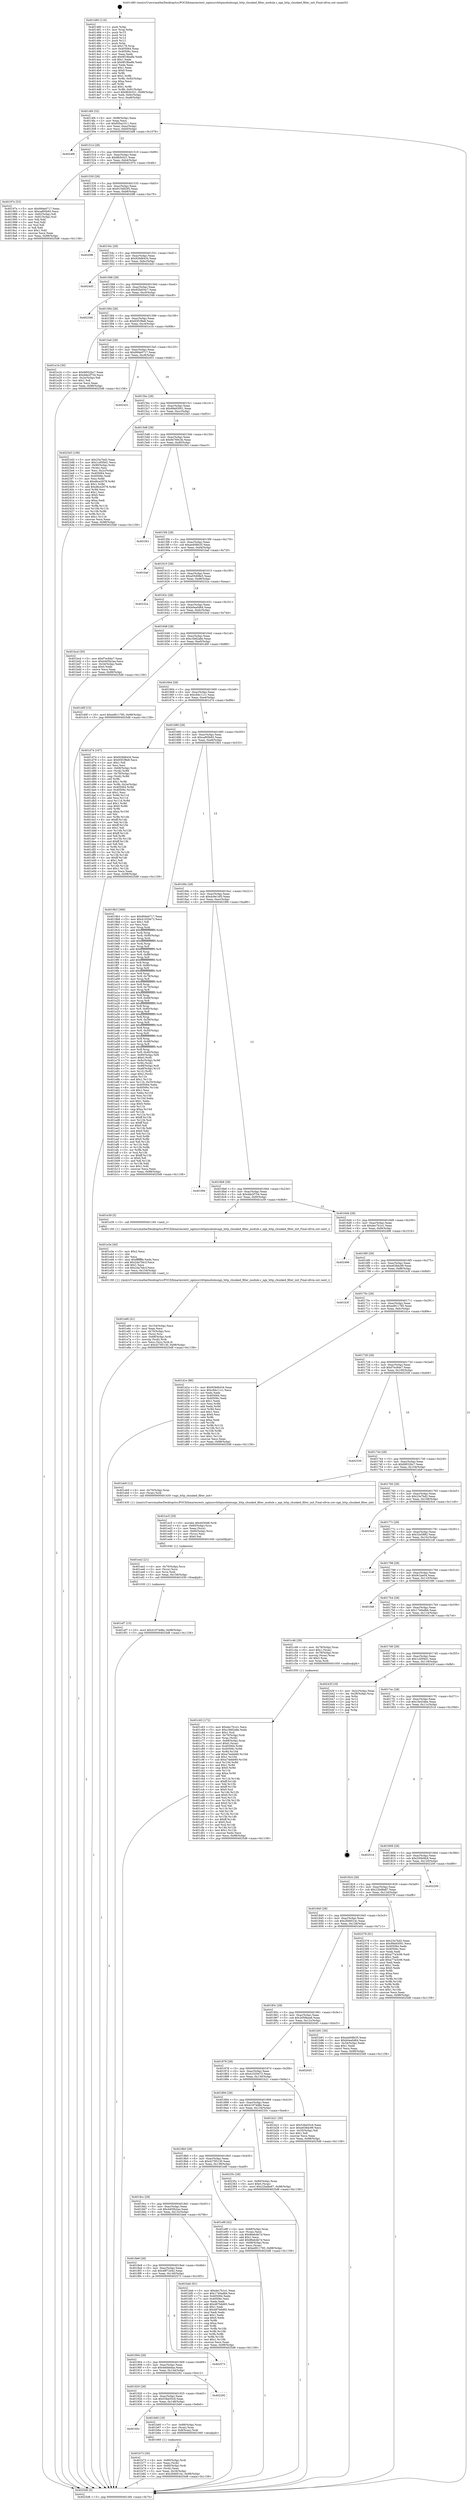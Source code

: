 digraph "0x401480" {
  label = "0x401480 (/mnt/c/Users/mathe/Desktop/tcc/POCII/binaries/extr_nginxsrchttpmodulesngx_http_chunked_filter_module.c_ngx_http_chunked_filter_init_Final-ollvm.out::main(0))"
  labelloc = "t"
  node[shape=record]

  Entry [label="",width=0.3,height=0.3,shape=circle,fillcolor=black,style=filled]
  "0x4014f4" [label="{
     0x4014f4 [32]\l
     | [instrs]\l
     &nbsp;&nbsp;0x4014f4 \<+6\>: mov -0x98(%rbp),%eax\l
     &nbsp;&nbsp;0x4014fa \<+2\>: mov %eax,%ecx\l
     &nbsp;&nbsp;0x4014fc \<+6\>: sub $0x85ba1011,%ecx\l
     &nbsp;&nbsp;0x401502 \<+6\>: mov %eax,-0xac(%rbp)\l
     &nbsp;&nbsp;0x401508 \<+6\>: mov %ecx,-0xb0(%rbp)\l
     &nbsp;&nbsp;0x40150e \<+6\>: je 00000000004024f8 \<main+0x1078\>\l
  }"]
  "0x4024f8" [label="{
     0x4024f8\l
  }", style=dashed]
  "0x401514" [label="{
     0x401514 [28]\l
     | [instrs]\l
     &nbsp;&nbsp;0x401514 \<+5\>: jmp 0000000000401519 \<main+0x99\>\l
     &nbsp;&nbsp;0x401519 \<+6\>: mov -0xac(%rbp),%eax\l
     &nbsp;&nbsp;0x40151f \<+5\>: sub $0x8fcfc021,%eax\l
     &nbsp;&nbsp;0x401524 \<+6\>: mov %eax,-0xb4(%rbp)\l
     &nbsp;&nbsp;0x40152a \<+6\>: je 000000000040197e \<main+0x4fe\>\l
  }"]
  Exit [label="",width=0.3,height=0.3,shape=circle,fillcolor=black,style=filled,peripheries=2]
  "0x40197e" [label="{
     0x40197e [53]\l
     | [instrs]\l
     &nbsp;&nbsp;0x40197e \<+5\>: mov $0x994e0717,%eax\l
     &nbsp;&nbsp;0x401983 \<+5\>: mov $0xcaf05b93,%ecx\l
     &nbsp;&nbsp;0x401988 \<+6\>: mov -0x92(%rbp),%dl\l
     &nbsp;&nbsp;0x40198e \<+7\>: mov -0x91(%rbp),%sil\l
     &nbsp;&nbsp;0x401995 \<+3\>: mov %dl,%dil\l
     &nbsp;&nbsp;0x401998 \<+3\>: and %sil,%dil\l
     &nbsp;&nbsp;0x40199b \<+3\>: xor %sil,%dl\l
     &nbsp;&nbsp;0x40199e \<+3\>: or %dl,%dil\l
     &nbsp;&nbsp;0x4019a1 \<+4\>: test $0x1,%dil\l
     &nbsp;&nbsp;0x4019a5 \<+3\>: cmovne %ecx,%eax\l
     &nbsp;&nbsp;0x4019a8 \<+6\>: mov %eax,-0x98(%rbp)\l
     &nbsp;&nbsp;0x4019ae \<+5\>: jmp 00000000004025d8 \<main+0x1158\>\l
  }"]
  "0x401530" [label="{
     0x401530 [28]\l
     | [instrs]\l
     &nbsp;&nbsp;0x401530 \<+5\>: jmp 0000000000401535 \<main+0xb5\>\l
     &nbsp;&nbsp;0x401535 \<+6\>: mov -0xac(%rbp),%eax\l
     &nbsp;&nbsp;0x40153b \<+5\>: sub $0x915d9295,%eax\l
     &nbsp;&nbsp;0x401540 \<+6\>: mov %eax,-0xb8(%rbp)\l
     &nbsp;&nbsp;0x401546 \<+6\>: je 00000000004020f6 \<main+0xc76\>\l
  }"]
  "0x4025d8" [label="{
     0x4025d8 [5]\l
     | [instrs]\l
     &nbsp;&nbsp;0x4025d8 \<+5\>: jmp 00000000004014f4 \<main+0x74\>\l
  }"]
  "0x401480" [label="{
     0x401480 [116]\l
     | [instrs]\l
     &nbsp;&nbsp;0x401480 \<+1\>: push %rbp\l
     &nbsp;&nbsp;0x401481 \<+3\>: mov %rsp,%rbp\l
     &nbsp;&nbsp;0x401484 \<+2\>: push %r15\l
     &nbsp;&nbsp;0x401486 \<+2\>: push %r14\l
     &nbsp;&nbsp;0x401488 \<+2\>: push %r13\l
     &nbsp;&nbsp;0x40148a \<+2\>: push %r12\l
     &nbsp;&nbsp;0x40148c \<+1\>: push %rbx\l
     &nbsp;&nbsp;0x40148d \<+7\>: sub $0x178,%rsp\l
     &nbsp;&nbsp;0x401494 \<+7\>: mov 0x405064,%eax\l
     &nbsp;&nbsp;0x40149b \<+7\>: mov 0x40506c,%ecx\l
     &nbsp;&nbsp;0x4014a2 \<+2\>: mov %eax,%edx\l
     &nbsp;&nbsp;0x4014a4 \<+6\>: add $0x9f18ba8b,%edx\l
     &nbsp;&nbsp;0x4014aa \<+3\>: sub $0x1,%edx\l
     &nbsp;&nbsp;0x4014ad \<+6\>: sub $0x9f18ba8b,%edx\l
     &nbsp;&nbsp;0x4014b3 \<+3\>: imul %edx,%eax\l
     &nbsp;&nbsp;0x4014b6 \<+3\>: and $0x1,%eax\l
     &nbsp;&nbsp;0x4014b9 \<+3\>: cmp $0x0,%eax\l
     &nbsp;&nbsp;0x4014bc \<+4\>: sete %r8b\l
     &nbsp;&nbsp;0x4014c0 \<+4\>: and $0x1,%r8b\l
     &nbsp;&nbsp;0x4014c4 \<+7\>: mov %r8b,-0x92(%rbp)\l
     &nbsp;&nbsp;0x4014cb \<+3\>: cmp $0xa,%ecx\l
     &nbsp;&nbsp;0x4014ce \<+4\>: setl %r8b\l
     &nbsp;&nbsp;0x4014d2 \<+4\>: and $0x1,%r8b\l
     &nbsp;&nbsp;0x4014d6 \<+7\>: mov %r8b,-0x91(%rbp)\l
     &nbsp;&nbsp;0x4014dd \<+10\>: movl $0x8fcfc021,-0x98(%rbp)\l
     &nbsp;&nbsp;0x4014e7 \<+6\>: mov %edi,-0x9c(%rbp)\l
     &nbsp;&nbsp;0x4014ed \<+7\>: mov %rsi,-0xa8(%rbp)\l
  }"]
  "0x401ef7" [label="{
     0x401ef7 [15]\l
     | [instrs]\l
     &nbsp;&nbsp;0x401ef7 \<+10\>: movl $0x41974d8e,-0x98(%rbp)\l
     &nbsp;&nbsp;0x401f01 \<+5\>: jmp 00000000004025d8 \<main+0x1158\>\l
  }"]
  "0x4020f6" [label="{
     0x4020f6\l
  }", style=dashed]
  "0x40154c" [label="{
     0x40154c [28]\l
     | [instrs]\l
     &nbsp;&nbsp;0x40154c \<+5\>: jmp 0000000000401551 \<main+0xd1\>\l
     &nbsp;&nbsp;0x401551 \<+6\>: mov -0xac(%rbp),%eax\l
     &nbsp;&nbsp;0x401557 \<+5\>: sub $0x929d6434,%eax\l
     &nbsp;&nbsp;0x40155c \<+6\>: mov %eax,-0xbc(%rbp)\l
     &nbsp;&nbsp;0x401562 \<+6\>: je 00000000004024d3 \<main+0x1053\>\l
  }"]
  "0x401ee2" [label="{
     0x401ee2 [21]\l
     | [instrs]\l
     &nbsp;&nbsp;0x401ee2 \<+4\>: mov -0x70(%rbp),%rcx\l
     &nbsp;&nbsp;0x401ee6 \<+3\>: mov (%rcx),%rcx\l
     &nbsp;&nbsp;0x401ee9 \<+3\>: mov %rcx,%rdi\l
     &nbsp;&nbsp;0x401eec \<+6\>: mov %eax,-0x158(%rbp)\l
     &nbsp;&nbsp;0x401ef2 \<+5\>: call 0000000000401030 \<free@plt\>\l
     | [calls]\l
     &nbsp;&nbsp;0x401030 \{1\} (unknown)\l
  }"]
  "0x4024d3" [label="{
     0x4024d3\l
  }", style=dashed]
  "0x401568" [label="{
     0x401568 [28]\l
     | [instrs]\l
     &nbsp;&nbsp;0x401568 \<+5\>: jmp 000000000040156d \<main+0xed\>\l
     &nbsp;&nbsp;0x40156d \<+6\>: mov -0xac(%rbp),%eax\l
     &nbsp;&nbsp;0x401573 \<+5\>: sub $0x92bb54c7,%eax\l
     &nbsp;&nbsp;0x401578 \<+6\>: mov %eax,-0xc0(%rbp)\l
     &nbsp;&nbsp;0x40157e \<+6\>: je 0000000000402348 \<main+0xec8\>\l
  }"]
  "0x401ec5" [label="{
     0x401ec5 [29]\l
     | [instrs]\l
     &nbsp;&nbsp;0x401ec5 \<+10\>: movabs $0x4030d6,%rdi\l
     &nbsp;&nbsp;0x401ecf \<+4\>: mov -0x60(%rbp),%rcx\l
     &nbsp;&nbsp;0x401ed3 \<+2\>: mov %eax,(%rcx)\l
     &nbsp;&nbsp;0x401ed5 \<+4\>: mov -0x60(%rbp),%rcx\l
     &nbsp;&nbsp;0x401ed9 \<+2\>: mov (%rcx),%esi\l
     &nbsp;&nbsp;0x401edb \<+2\>: mov $0x0,%al\l
     &nbsp;&nbsp;0x401edd \<+5\>: call 0000000000401040 \<printf@plt\>\l
     | [calls]\l
     &nbsp;&nbsp;0x401040 \{1\} (unknown)\l
  }"]
  "0x402348" [label="{
     0x402348\l
  }", style=dashed]
  "0x401584" [label="{
     0x401584 [28]\l
     | [instrs]\l
     &nbsp;&nbsp;0x401584 \<+5\>: jmp 0000000000401589 \<main+0x109\>\l
     &nbsp;&nbsp;0x401589 \<+6\>: mov -0xac(%rbp),%eax\l
     &nbsp;&nbsp;0x40158f \<+5\>: sub $0x93f1f9e8,%eax\l
     &nbsp;&nbsp;0x401594 \<+6\>: mov %eax,-0xc4(%rbp)\l
     &nbsp;&nbsp;0x40159a \<+6\>: je 0000000000401e1b \<main+0x99b\>\l
  }"]
  "0x401e66" [label="{
     0x401e66 [41]\l
     | [instrs]\l
     &nbsp;&nbsp;0x401e66 \<+6\>: mov -0x154(%rbp),%ecx\l
     &nbsp;&nbsp;0x401e6c \<+3\>: imul %eax,%ecx\l
     &nbsp;&nbsp;0x401e6f \<+4\>: mov -0x70(%rbp),%rsi\l
     &nbsp;&nbsp;0x401e73 \<+3\>: mov (%rsi),%rsi\l
     &nbsp;&nbsp;0x401e76 \<+4\>: mov -0x68(%rbp),%rdi\l
     &nbsp;&nbsp;0x401e7a \<+3\>: movslq (%rdi),%rdi\l
     &nbsp;&nbsp;0x401e7d \<+3\>: mov %ecx,(%rsi,%rdi,4)\l
     &nbsp;&nbsp;0x401e80 \<+10\>: movl $0x42785130,-0x98(%rbp)\l
     &nbsp;&nbsp;0x401e8a \<+5\>: jmp 00000000004025d8 \<main+0x1158\>\l
  }"]
  "0x401e1b" [label="{
     0x401e1b [30]\l
     | [instrs]\l
     &nbsp;&nbsp;0x401e1b \<+5\>: mov $0xfd932bc7,%eax\l
     &nbsp;&nbsp;0x401e20 \<+5\>: mov $0xdde2f754,%ecx\l
     &nbsp;&nbsp;0x401e25 \<+3\>: mov -0x2e(%rbp),%dl\l
     &nbsp;&nbsp;0x401e28 \<+3\>: test $0x1,%dl\l
     &nbsp;&nbsp;0x401e2b \<+3\>: cmovne %ecx,%eax\l
     &nbsp;&nbsp;0x401e2e \<+6\>: mov %eax,-0x98(%rbp)\l
     &nbsp;&nbsp;0x401e34 \<+5\>: jmp 00000000004025d8 \<main+0x1158\>\l
  }"]
  "0x4015a0" [label="{
     0x4015a0 [28]\l
     | [instrs]\l
     &nbsp;&nbsp;0x4015a0 \<+5\>: jmp 00000000004015a5 \<main+0x125\>\l
     &nbsp;&nbsp;0x4015a5 \<+6\>: mov -0xac(%rbp),%eax\l
     &nbsp;&nbsp;0x4015ab \<+5\>: sub $0x994e0717,%eax\l
     &nbsp;&nbsp;0x4015b0 \<+6\>: mov %eax,-0xc8(%rbp)\l
     &nbsp;&nbsp;0x4015b6 \<+6\>: je 0000000000402451 \<main+0xfd1\>\l
  }"]
  "0x401e3e" [label="{
     0x401e3e [40]\l
     | [instrs]\l
     &nbsp;&nbsp;0x401e3e \<+5\>: mov $0x2,%ecx\l
     &nbsp;&nbsp;0x401e43 \<+1\>: cltd\l
     &nbsp;&nbsp;0x401e44 \<+2\>: idiv %ecx\l
     &nbsp;&nbsp;0x401e46 \<+6\>: imul $0xfffffffe,%edx,%ecx\l
     &nbsp;&nbsp;0x401e4c \<+6\>: add $0x2da7bb1f,%ecx\l
     &nbsp;&nbsp;0x401e52 \<+3\>: add $0x1,%ecx\l
     &nbsp;&nbsp;0x401e55 \<+6\>: sub $0x2da7bb1f,%ecx\l
     &nbsp;&nbsp;0x401e5b \<+6\>: mov %ecx,-0x154(%rbp)\l
     &nbsp;&nbsp;0x401e61 \<+5\>: call 0000000000401160 \<next_i\>\l
     | [calls]\l
     &nbsp;&nbsp;0x401160 \{1\} (/mnt/c/Users/mathe/Desktop/tcc/POCII/binaries/extr_nginxsrchttpmodulesngx_http_chunked_filter_module.c_ngx_http_chunked_filter_init_Final-ollvm.out::next_i)\l
  }"]
  "0x402451" [label="{
     0x402451\l
  }", style=dashed]
  "0x4015bc" [label="{
     0x4015bc [28]\l
     | [instrs]\l
     &nbsp;&nbsp;0x4015bc \<+5\>: jmp 00000000004015c1 \<main+0x141\>\l
     &nbsp;&nbsp;0x4015c1 \<+6\>: mov -0xac(%rbp),%eax\l
     &nbsp;&nbsp;0x4015c7 \<+5\>: sub $0x99a93001,%eax\l
     &nbsp;&nbsp;0x4015cc \<+6\>: mov %eax,-0xcc(%rbp)\l
     &nbsp;&nbsp;0x4015d2 \<+6\>: je 00000000004023d3 \<main+0xf53\>\l
  }"]
  "0x401c63" [label="{
     0x401c63 [172]\l
     | [instrs]\l
     &nbsp;&nbsp;0x401c63 \<+5\>: mov $0xdec7b1e1,%ecx\l
     &nbsp;&nbsp;0x401c68 \<+5\>: mov $0xc3b82a8e,%edx\l
     &nbsp;&nbsp;0x401c6d \<+3\>: mov $0x1,%sil\l
     &nbsp;&nbsp;0x401c70 \<+4\>: mov -0x70(%rbp),%rdi\l
     &nbsp;&nbsp;0x401c74 \<+3\>: mov %rax,(%rdi)\l
     &nbsp;&nbsp;0x401c77 \<+4\>: mov -0x68(%rbp),%rax\l
     &nbsp;&nbsp;0x401c7b \<+6\>: movl $0x0,(%rax)\l
     &nbsp;&nbsp;0x401c81 \<+8\>: mov 0x405064,%r8d\l
     &nbsp;&nbsp;0x401c89 \<+8\>: mov 0x40506c,%r9d\l
     &nbsp;&nbsp;0x401c91 \<+3\>: mov %r8d,%r10d\l
     &nbsp;&nbsp;0x401c94 \<+7\>: add $0xa74ebb69,%r10d\l
     &nbsp;&nbsp;0x401c9b \<+4\>: sub $0x1,%r10d\l
     &nbsp;&nbsp;0x401c9f \<+7\>: sub $0xa74ebb69,%r10d\l
     &nbsp;&nbsp;0x401ca6 \<+4\>: imul %r10d,%r8d\l
     &nbsp;&nbsp;0x401caa \<+4\>: and $0x1,%r8d\l
     &nbsp;&nbsp;0x401cae \<+4\>: cmp $0x0,%r8d\l
     &nbsp;&nbsp;0x401cb2 \<+4\>: sete %r11b\l
     &nbsp;&nbsp;0x401cb6 \<+4\>: cmp $0xa,%r9d\l
     &nbsp;&nbsp;0x401cba \<+3\>: setl %bl\l
     &nbsp;&nbsp;0x401cbd \<+3\>: mov %r11b,%r14b\l
     &nbsp;&nbsp;0x401cc0 \<+4\>: xor $0xff,%r14b\l
     &nbsp;&nbsp;0x401cc4 \<+3\>: mov %bl,%r15b\l
     &nbsp;&nbsp;0x401cc7 \<+4\>: xor $0xff,%r15b\l
     &nbsp;&nbsp;0x401ccb \<+4\>: xor $0x0,%sil\l
     &nbsp;&nbsp;0x401ccf \<+3\>: mov %r14b,%r12b\l
     &nbsp;&nbsp;0x401cd2 \<+4\>: and $0x0,%r12b\l
     &nbsp;&nbsp;0x401cd6 \<+3\>: and %sil,%r11b\l
     &nbsp;&nbsp;0x401cd9 \<+3\>: mov %r15b,%r13b\l
     &nbsp;&nbsp;0x401cdc \<+4\>: and $0x0,%r13b\l
     &nbsp;&nbsp;0x401ce0 \<+3\>: and %sil,%bl\l
     &nbsp;&nbsp;0x401ce3 \<+3\>: or %r11b,%r12b\l
     &nbsp;&nbsp;0x401ce6 \<+3\>: or %bl,%r13b\l
     &nbsp;&nbsp;0x401ce9 \<+3\>: xor %r13b,%r12b\l
     &nbsp;&nbsp;0x401cec \<+3\>: or %r15b,%r14b\l
     &nbsp;&nbsp;0x401cef \<+4\>: xor $0xff,%r14b\l
     &nbsp;&nbsp;0x401cf3 \<+4\>: or $0x0,%sil\l
     &nbsp;&nbsp;0x401cf7 \<+3\>: and %sil,%r14b\l
     &nbsp;&nbsp;0x401cfa \<+3\>: or %r14b,%r12b\l
     &nbsp;&nbsp;0x401cfd \<+4\>: test $0x1,%r12b\l
     &nbsp;&nbsp;0x401d01 \<+3\>: cmovne %edx,%ecx\l
     &nbsp;&nbsp;0x401d04 \<+6\>: mov %ecx,-0x98(%rbp)\l
     &nbsp;&nbsp;0x401d0a \<+5\>: jmp 00000000004025d8 \<main+0x1158\>\l
  }"]
  "0x4023d3" [label="{
     0x4023d3 [108]\l
     | [instrs]\l
     &nbsp;&nbsp;0x4023d3 \<+5\>: mov $0x23a7bd2,%eax\l
     &nbsp;&nbsp;0x4023d8 \<+5\>: mov $0x1cd5f4d1,%ecx\l
     &nbsp;&nbsp;0x4023dd \<+7\>: mov -0x90(%rbp),%rdx\l
     &nbsp;&nbsp;0x4023e4 \<+2\>: mov (%rdx),%esi\l
     &nbsp;&nbsp;0x4023e6 \<+3\>: mov %esi,-0x2c(%rbp)\l
     &nbsp;&nbsp;0x4023e9 \<+7\>: mov 0x405064,%esi\l
     &nbsp;&nbsp;0x4023f0 \<+7\>: mov 0x40506c,%edi\l
     &nbsp;&nbsp;0x4023f7 \<+3\>: mov %esi,%r8d\l
     &nbsp;&nbsp;0x4023fa \<+7\>: sub $0xd6ce2078,%r8d\l
     &nbsp;&nbsp;0x402401 \<+4\>: sub $0x1,%r8d\l
     &nbsp;&nbsp;0x402405 \<+7\>: add $0xd6ce2078,%r8d\l
     &nbsp;&nbsp;0x40240c \<+4\>: imul %r8d,%esi\l
     &nbsp;&nbsp;0x402410 \<+3\>: and $0x1,%esi\l
     &nbsp;&nbsp;0x402413 \<+3\>: cmp $0x0,%esi\l
     &nbsp;&nbsp;0x402416 \<+4\>: sete %r9b\l
     &nbsp;&nbsp;0x40241a \<+3\>: cmp $0xa,%edi\l
     &nbsp;&nbsp;0x40241d \<+4\>: setl %r10b\l
     &nbsp;&nbsp;0x402421 \<+3\>: mov %r9b,%r11b\l
     &nbsp;&nbsp;0x402424 \<+3\>: and %r10b,%r11b\l
     &nbsp;&nbsp;0x402427 \<+3\>: xor %r10b,%r9b\l
     &nbsp;&nbsp;0x40242a \<+3\>: or %r9b,%r11b\l
     &nbsp;&nbsp;0x40242d \<+4\>: test $0x1,%r11b\l
     &nbsp;&nbsp;0x402431 \<+3\>: cmovne %ecx,%eax\l
     &nbsp;&nbsp;0x402434 \<+6\>: mov %eax,-0x98(%rbp)\l
     &nbsp;&nbsp;0x40243a \<+5\>: jmp 00000000004025d8 \<main+0x1158\>\l
  }"]
  "0x4015d8" [label="{
     0x4015d8 [28]\l
     | [instrs]\l
     &nbsp;&nbsp;0x4015d8 \<+5\>: jmp 00000000004015dd \<main+0x15d\>\l
     &nbsp;&nbsp;0x4015dd \<+6\>: mov -0xac(%rbp),%eax\l
     &nbsp;&nbsp;0x4015e3 \<+5\>: sub $0x9e769c3b,%eax\l
     &nbsp;&nbsp;0x4015e8 \<+6\>: mov %eax,-0xd0(%rbp)\l
     &nbsp;&nbsp;0x4015ee \<+6\>: je 0000000000401f43 \<main+0xac3\>\l
  }"]
  "0x401b73" [label="{
     0x401b73 [30]\l
     | [instrs]\l
     &nbsp;&nbsp;0x401b73 \<+4\>: mov -0x80(%rbp),%rdi\l
     &nbsp;&nbsp;0x401b77 \<+2\>: mov %eax,(%rdi)\l
     &nbsp;&nbsp;0x401b79 \<+4\>: mov -0x80(%rbp),%rdi\l
     &nbsp;&nbsp;0x401b7d \<+2\>: mov (%rdi),%eax\l
     &nbsp;&nbsp;0x401b7f \<+3\>: mov %eax,-0x34(%rbp)\l
     &nbsp;&nbsp;0x401b82 \<+10\>: movl $0x2846014c,-0x98(%rbp)\l
     &nbsp;&nbsp;0x401b8c \<+5\>: jmp 00000000004025d8 \<main+0x1158\>\l
  }"]
  "0x401f43" [label="{
     0x401f43\l
  }", style=dashed]
  "0x4015f4" [label="{
     0x4015f4 [28]\l
     | [instrs]\l
     &nbsp;&nbsp;0x4015f4 \<+5\>: jmp 00000000004015f9 \<main+0x179\>\l
     &nbsp;&nbsp;0x4015f9 \<+6\>: mov -0xac(%rbp),%eax\l
     &nbsp;&nbsp;0x4015ff \<+5\>: sub $0xa4408b35,%eax\l
     &nbsp;&nbsp;0x401604 \<+6\>: mov %eax,-0xd4(%rbp)\l
     &nbsp;&nbsp;0x40160a \<+6\>: je 0000000000401baf \<main+0x72f\>\l
  }"]
  "0x40193c" [label="{
     0x40193c\l
  }", style=dashed]
  "0x401baf" [label="{
     0x401baf\l
  }", style=dashed]
  "0x401610" [label="{
     0x401610 [28]\l
     | [instrs]\l
     &nbsp;&nbsp;0x401610 \<+5\>: jmp 0000000000401615 \<main+0x195\>\l
     &nbsp;&nbsp;0x401615 \<+6\>: mov -0xac(%rbp),%eax\l
     &nbsp;&nbsp;0x40161b \<+5\>: sub $0xa55d08e5,%eax\l
     &nbsp;&nbsp;0x401620 \<+6\>: mov %eax,-0xd8(%rbp)\l
     &nbsp;&nbsp;0x401626 \<+6\>: je 000000000040232a \<main+0xeaa\>\l
  }"]
  "0x401b60" [label="{
     0x401b60 [19]\l
     | [instrs]\l
     &nbsp;&nbsp;0x401b60 \<+7\>: mov -0x88(%rbp),%rax\l
     &nbsp;&nbsp;0x401b67 \<+3\>: mov (%rax),%rax\l
     &nbsp;&nbsp;0x401b6a \<+4\>: mov 0x8(%rax),%rdi\l
     &nbsp;&nbsp;0x401b6e \<+5\>: call 0000000000401060 \<atoi@plt\>\l
     | [calls]\l
     &nbsp;&nbsp;0x401060 \{1\} (unknown)\l
  }"]
  "0x40232a" [label="{
     0x40232a\l
  }", style=dashed]
  "0x40162c" [label="{
     0x40162c [28]\l
     | [instrs]\l
     &nbsp;&nbsp;0x40162c \<+5\>: jmp 0000000000401631 \<main+0x1b1\>\l
     &nbsp;&nbsp;0x401631 \<+6\>: mov -0xac(%rbp),%eax\l
     &nbsp;&nbsp;0x401637 \<+5\>: sub $0xb0ea0d64,%eax\l
     &nbsp;&nbsp;0x40163c \<+6\>: mov %eax,-0xdc(%rbp)\l
     &nbsp;&nbsp;0x401642 \<+6\>: je 0000000000401bcd \<main+0x74d\>\l
  }"]
  "0x401920" [label="{
     0x401920 [28]\l
     | [instrs]\l
     &nbsp;&nbsp;0x401920 \<+5\>: jmp 0000000000401925 \<main+0x4a5\>\l
     &nbsp;&nbsp;0x401925 \<+6\>: mov -0xac(%rbp),%eax\l
     &nbsp;&nbsp;0x40192b \<+5\>: sub $0x53be55c9,%eax\l
     &nbsp;&nbsp;0x401930 \<+6\>: mov %eax,-0x148(%rbp)\l
     &nbsp;&nbsp;0x401936 \<+6\>: je 0000000000401b60 \<main+0x6e0\>\l
  }"]
  "0x401bcd" [label="{
     0x401bcd [30]\l
     | [instrs]\l
     &nbsp;&nbsp;0x401bcd \<+5\>: mov $0xf7ec84e7,%eax\l
     &nbsp;&nbsp;0x401bd2 \<+5\>: mov $0x4405b2aa,%ecx\l
     &nbsp;&nbsp;0x401bd7 \<+3\>: mov -0x34(%rbp),%edx\l
     &nbsp;&nbsp;0x401bda \<+3\>: cmp $0x0,%edx\l
     &nbsp;&nbsp;0x401bdd \<+3\>: cmove %ecx,%eax\l
     &nbsp;&nbsp;0x401be0 \<+6\>: mov %eax,-0x98(%rbp)\l
     &nbsp;&nbsp;0x401be6 \<+5\>: jmp 00000000004025d8 \<main+0x1158\>\l
  }"]
  "0x401648" [label="{
     0x401648 [28]\l
     | [instrs]\l
     &nbsp;&nbsp;0x401648 \<+5\>: jmp 000000000040164d \<main+0x1cd\>\l
     &nbsp;&nbsp;0x40164d \<+6\>: mov -0xac(%rbp),%eax\l
     &nbsp;&nbsp;0x401653 \<+5\>: sub $0xc3b82a8e,%eax\l
     &nbsp;&nbsp;0x401658 \<+6\>: mov %eax,-0xe0(%rbp)\l
     &nbsp;&nbsp;0x40165e \<+6\>: je 0000000000401d0f \<main+0x88f\>\l
  }"]
  "0x402292" [label="{
     0x402292\l
  }", style=dashed]
  "0x401d0f" [label="{
     0x401d0f [15]\l
     | [instrs]\l
     &nbsp;&nbsp;0x401d0f \<+10\>: movl $0xed911785,-0x98(%rbp)\l
     &nbsp;&nbsp;0x401d19 \<+5\>: jmp 00000000004025d8 \<main+0x1158\>\l
  }"]
  "0x401664" [label="{
     0x401664 [28]\l
     | [instrs]\l
     &nbsp;&nbsp;0x401664 \<+5\>: jmp 0000000000401669 \<main+0x1e9\>\l
     &nbsp;&nbsp;0x401669 \<+6\>: mov -0xac(%rbp),%eax\l
     &nbsp;&nbsp;0x40166f \<+5\>: sub $0xc6dc11c1,%eax\l
     &nbsp;&nbsp;0x401674 \<+6\>: mov %eax,-0xe4(%rbp)\l
     &nbsp;&nbsp;0x40167a \<+6\>: je 0000000000401d74 \<main+0x8f4\>\l
  }"]
  "0x401904" [label="{
     0x401904 [28]\l
     | [instrs]\l
     &nbsp;&nbsp;0x401904 \<+5\>: jmp 0000000000401909 \<main+0x489\>\l
     &nbsp;&nbsp;0x401909 \<+6\>: mov -0xac(%rbp),%eax\l
     &nbsp;&nbsp;0x40190f \<+5\>: sub $0x4ebbbdaa,%eax\l
     &nbsp;&nbsp;0x401914 \<+6\>: mov %eax,-0x144(%rbp)\l
     &nbsp;&nbsp;0x40191a \<+6\>: je 0000000000402292 \<main+0xe12\>\l
  }"]
  "0x401d74" [label="{
     0x401d74 [167]\l
     | [instrs]\l
     &nbsp;&nbsp;0x401d74 \<+5\>: mov $0x929d6434,%eax\l
     &nbsp;&nbsp;0x401d79 \<+5\>: mov $0x93f1f9e8,%ecx\l
     &nbsp;&nbsp;0x401d7e \<+2\>: mov $0x1,%dl\l
     &nbsp;&nbsp;0x401d80 \<+2\>: xor %esi,%esi\l
     &nbsp;&nbsp;0x401d82 \<+4\>: mov -0x68(%rbp),%rdi\l
     &nbsp;&nbsp;0x401d86 \<+3\>: mov (%rdi),%r8d\l
     &nbsp;&nbsp;0x401d89 \<+4\>: mov -0x78(%rbp),%rdi\l
     &nbsp;&nbsp;0x401d8d \<+3\>: cmp (%rdi),%r8d\l
     &nbsp;&nbsp;0x401d90 \<+4\>: setl %r9b\l
     &nbsp;&nbsp;0x401d94 \<+4\>: and $0x1,%r9b\l
     &nbsp;&nbsp;0x401d98 \<+4\>: mov %r9b,-0x2e(%rbp)\l
     &nbsp;&nbsp;0x401d9c \<+8\>: mov 0x405064,%r8d\l
     &nbsp;&nbsp;0x401da4 \<+8\>: mov 0x40506c,%r10d\l
     &nbsp;&nbsp;0x401dac \<+3\>: sub $0x1,%esi\l
     &nbsp;&nbsp;0x401daf \<+3\>: mov %r8d,%r11d\l
     &nbsp;&nbsp;0x401db2 \<+3\>: add %esi,%r11d\l
     &nbsp;&nbsp;0x401db5 \<+4\>: imul %r11d,%r8d\l
     &nbsp;&nbsp;0x401db9 \<+4\>: and $0x1,%r8d\l
     &nbsp;&nbsp;0x401dbd \<+4\>: cmp $0x0,%r8d\l
     &nbsp;&nbsp;0x401dc1 \<+4\>: sete %r9b\l
     &nbsp;&nbsp;0x401dc5 \<+4\>: cmp $0xa,%r10d\l
     &nbsp;&nbsp;0x401dc9 \<+3\>: setl %bl\l
     &nbsp;&nbsp;0x401dcc \<+3\>: mov %r9b,%r14b\l
     &nbsp;&nbsp;0x401dcf \<+4\>: xor $0xff,%r14b\l
     &nbsp;&nbsp;0x401dd3 \<+3\>: mov %bl,%r15b\l
     &nbsp;&nbsp;0x401dd6 \<+4\>: xor $0xff,%r15b\l
     &nbsp;&nbsp;0x401dda \<+3\>: xor $0x1,%dl\l
     &nbsp;&nbsp;0x401ddd \<+3\>: mov %r14b,%r12b\l
     &nbsp;&nbsp;0x401de0 \<+4\>: and $0xff,%r12b\l
     &nbsp;&nbsp;0x401de4 \<+3\>: and %dl,%r9b\l
     &nbsp;&nbsp;0x401de7 \<+3\>: mov %r15b,%r13b\l
     &nbsp;&nbsp;0x401dea \<+4\>: and $0xff,%r13b\l
     &nbsp;&nbsp;0x401dee \<+2\>: and %dl,%bl\l
     &nbsp;&nbsp;0x401df0 \<+3\>: or %r9b,%r12b\l
     &nbsp;&nbsp;0x401df3 \<+3\>: or %bl,%r13b\l
     &nbsp;&nbsp;0x401df6 \<+3\>: xor %r13b,%r12b\l
     &nbsp;&nbsp;0x401df9 \<+3\>: or %r15b,%r14b\l
     &nbsp;&nbsp;0x401dfc \<+4\>: xor $0xff,%r14b\l
     &nbsp;&nbsp;0x401e00 \<+3\>: or $0x1,%dl\l
     &nbsp;&nbsp;0x401e03 \<+3\>: and %dl,%r14b\l
     &nbsp;&nbsp;0x401e06 \<+3\>: or %r14b,%r12b\l
     &nbsp;&nbsp;0x401e09 \<+4\>: test $0x1,%r12b\l
     &nbsp;&nbsp;0x401e0d \<+3\>: cmovne %ecx,%eax\l
     &nbsp;&nbsp;0x401e10 \<+6\>: mov %eax,-0x98(%rbp)\l
     &nbsp;&nbsp;0x401e16 \<+5\>: jmp 00000000004025d8 \<main+0x1158\>\l
  }"]
  "0x401680" [label="{
     0x401680 [28]\l
     | [instrs]\l
     &nbsp;&nbsp;0x401680 \<+5\>: jmp 0000000000401685 \<main+0x205\>\l
     &nbsp;&nbsp;0x401685 \<+6\>: mov -0xac(%rbp),%eax\l
     &nbsp;&nbsp;0x40168b \<+5\>: sub $0xcaf05b93,%eax\l
     &nbsp;&nbsp;0x401690 \<+6\>: mov %eax,-0xe8(%rbp)\l
     &nbsp;&nbsp;0x401696 \<+6\>: je 00000000004019b3 \<main+0x533\>\l
  }"]
  "0x402573" [label="{
     0x402573\l
  }", style=dashed]
  "0x4019b3" [label="{
     0x4019b3 [366]\l
     | [instrs]\l
     &nbsp;&nbsp;0x4019b3 \<+5\>: mov $0x994e0717,%eax\l
     &nbsp;&nbsp;0x4019b8 \<+5\>: mov $0x41020e73,%ecx\l
     &nbsp;&nbsp;0x4019bd \<+2\>: mov $0x1,%dl\l
     &nbsp;&nbsp;0x4019bf \<+2\>: xor %esi,%esi\l
     &nbsp;&nbsp;0x4019c1 \<+3\>: mov %rsp,%rdi\l
     &nbsp;&nbsp;0x4019c4 \<+4\>: add $0xfffffffffffffff0,%rdi\l
     &nbsp;&nbsp;0x4019c8 \<+3\>: mov %rdi,%rsp\l
     &nbsp;&nbsp;0x4019cb \<+7\>: mov %rdi,-0x90(%rbp)\l
     &nbsp;&nbsp;0x4019d2 \<+3\>: mov %rsp,%rdi\l
     &nbsp;&nbsp;0x4019d5 \<+4\>: add $0xfffffffffffffff0,%rdi\l
     &nbsp;&nbsp;0x4019d9 \<+3\>: mov %rdi,%rsp\l
     &nbsp;&nbsp;0x4019dc \<+3\>: mov %rsp,%r8\l
     &nbsp;&nbsp;0x4019df \<+4\>: add $0xfffffffffffffff0,%r8\l
     &nbsp;&nbsp;0x4019e3 \<+3\>: mov %r8,%rsp\l
     &nbsp;&nbsp;0x4019e6 \<+7\>: mov %r8,-0x88(%rbp)\l
     &nbsp;&nbsp;0x4019ed \<+3\>: mov %rsp,%r8\l
     &nbsp;&nbsp;0x4019f0 \<+4\>: add $0xfffffffffffffff0,%r8\l
     &nbsp;&nbsp;0x4019f4 \<+3\>: mov %r8,%rsp\l
     &nbsp;&nbsp;0x4019f7 \<+4\>: mov %r8,-0x80(%rbp)\l
     &nbsp;&nbsp;0x4019fb \<+3\>: mov %rsp,%r8\l
     &nbsp;&nbsp;0x4019fe \<+4\>: add $0xfffffffffffffff0,%r8\l
     &nbsp;&nbsp;0x401a02 \<+3\>: mov %r8,%rsp\l
     &nbsp;&nbsp;0x401a05 \<+4\>: mov %r8,-0x78(%rbp)\l
     &nbsp;&nbsp;0x401a09 \<+3\>: mov %rsp,%r8\l
     &nbsp;&nbsp;0x401a0c \<+4\>: add $0xfffffffffffffff0,%r8\l
     &nbsp;&nbsp;0x401a10 \<+3\>: mov %r8,%rsp\l
     &nbsp;&nbsp;0x401a13 \<+4\>: mov %r8,-0x70(%rbp)\l
     &nbsp;&nbsp;0x401a17 \<+3\>: mov %rsp,%r8\l
     &nbsp;&nbsp;0x401a1a \<+4\>: add $0xfffffffffffffff0,%r8\l
     &nbsp;&nbsp;0x401a1e \<+3\>: mov %r8,%rsp\l
     &nbsp;&nbsp;0x401a21 \<+4\>: mov %r8,-0x68(%rbp)\l
     &nbsp;&nbsp;0x401a25 \<+3\>: mov %rsp,%r8\l
     &nbsp;&nbsp;0x401a28 \<+4\>: add $0xfffffffffffffff0,%r8\l
     &nbsp;&nbsp;0x401a2c \<+3\>: mov %r8,%rsp\l
     &nbsp;&nbsp;0x401a2f \<+4\>: mov %r8,-0x60(%rbp)\l
     &nbsp;&nbsp;0x401a33 \<+3\>: mov %rsp,%r8\l
     &nbsp;&nbsp;0x401a36 \<+4\>: add $0xfffffffffffffff0,%r8\l
     &nbsp;&nbsp;0x401a3a \<+3\>: mov %r8,%rsp\l
     &nbsp;&nbsp;0x401a3d \<+4\>: mov %r8,-0x58(%rbp)\l
     &nbsp;&nbsp;0x401a41 \<+3\>: mov %rsp,%r8\l
     &nbsp;&nbsp;0x401a44 \<+4\>: add $0xfffffffffffffff0,%r8\l
     &nbsp;&nbsp;0x401a48 \<+3\>: mov %r8,%rsp\l
     &nbsp;&nbsp;0x401a4b \<+4\>: mov %r8,-0x50(%rbp)\l
     &nbsp;&nbsp;0x401a4f \<+3\>: mov %rsp,%r8\l
     &nbsp;&nbsp;0x401a52 \<+4\>: add $0xfffffffffffffff0,%r8\l
     &nbsp;&nbsp;0x401a56 \<+3\>: mov %r8,%rsp\l
     &nbsp;&nbsp;0x401a59 \<+4\>: mov %r8,-0x48(%rbp)\l
     &nbsp;&nbsp;0x401a5d \<+3\>: mov %rsp,%r8\l
     &nbsp;&nbsp;0x401a60 \<+4\>: add $0xfffffffffffffff0,%r8\l
     &nbsp;&nbsp;0x401a64 \<+3\>: mov %r8,%rsp\l
     &nbsp;&nbsp;0x401a67 \<+4\>: mov %r8,-0x40(%rbp)\l
     &nbsp;&nbsp;0x401a6b \<+7\>: mov -0x90(%rbp),%r8\l
     &nbsp;&nbsp;0x401a72 \<+7\>: movl $0x0,(%r8)\l
     &nbsp;&nbsp;0x401a79 \<+7\>: mov -0x9c(%rbp),%r9d\l
     &nbsp;&nbsp;0x401a80 \<+3\>: mov %r9d,(%rdi)\l
     &nbsp;&nbsp;0x401a83 \<+7\>: mov -0x88(%rbp),%r8\l
     &nbsp;&nbsp;0x401a8a \<+7\>: mov -0xa8(%rbp),%r10\l
     &nbsp;&nbsp;0x401a91 \<+3\>: mov %r10,(%r8)\l
     &nbsp;&nbsp;0x401a94 \<+3\>: cmpl $0x2,(%rdi)\l
     &nbsp;&nbsp;0x401a97 \<+4\>: setne %r11b\l
     &nbsp;&nbsp;0x401a9b \<+4\>: and $0x1,%r11b\l
     &nbsp;&nbsp;0x401a9f \<+4\>: mov %r11b,-0x35(%rbp)\l
     &nbsp;&nbsp;0x401aa3 \<+7\>: mov 0x405064,%ebx\l
     &nbsp;&nbsp;0x401aaa \<+8\>: mov 0x40506c,%r14d\l
     &nbsp;&nbsp;0x401ab2 \<+3\>: sub $0x1,%esi\l
     &nbsp;&nbsp;0x401ab5 \<+3\>: mov %ebx,%r15d\l
     &nbsp;&nbsp;0x401ab8 \<+3\>: add %esi,%r15d\l
     &nbsp;&nbsp;0x401abb \<+4\>: imul %r15d,%ebx\l
     &nbsp;&nbsp;0x401abf \<+3\>: and $0x1,%ebx\l
     &nbsp;&nbsp;0x401ac2 \<+3\>: cmp $0x0,%ebx\l
     &nbsp;&nbsp;0x401ac5 \<+4\>: sete %r11b\l
     &nbsp;&nbsp;0x401ac9 \<+4\>: cmp $0xa,%r14d\l
     &nbsp;&nbsp;0x401acd \<+4\>: setl %r12b\l
     &nbsp;&nbsp;0x401ad1 \<+3\>: mov %r11b,%r13b\l
     &nbsp;&nbsp;0x401ad4 \<+4\>: xor $0xff,%r13b\l
     &nbsp;&nbsp;0x401ad8 \<+3\>: mov %r12b,%sil\l
     &nbsp;&nbsp;0x401adb \<+4\>: xor $0xff,%sil\l
     &nbsp;&nbsp;0x401adf \<+3\>: xor $0x0,%dl\l
     &nbsp;&nbsp;0x401ae2 \<+3\>: mov %r13b,%dil\l
     &nbsp;&nbsp;0x401ae5 \<+4\>: and $0x0,%dil\l
     &nbsp;&nbsp;0x401ae9 \<+3\>: and %dl,%r11b\l
     &nbsp;&nbsp;0x401aec \<+3\>: mov %sil,%r8b\l
     &nbsp;&nbsp;0x401aef \<+4\>: and $0x0,%r8b\l
     &nbsp;&nbsp;0x401af3 \<+3\>: and %dl,%r12b\l
     &nbsp;&nbsp;0x401af6 \<+3\>: or %r11b,%dil\l
     &nbsp;&nbsp;0x401af9 \<+3\>: or %r12b,%r8b\l
     &nbsp;&nbsp;0x401afc \<+3\>: xor %r8b,%dil\l
     &nbsp;&nbsp;0x401aff \<+3\>: or %sil,%r13b\l
     &nbsp;&nbsp;0x401b02 \<+4\>: xor $0xff,%r13b\l
     &nbsp;&nbsp;0x401b06 \<+3\>: or $0x0,%dl\l
     &nbsp;&nbsp;0x401b09 \<+3\>: and %dl,%r13b\l
     &nbsp;&nbsp;0x401b0c \<+3\>: or %r13b,%dil\l
     &nbsp;&nbsp;0x401b0f \<+4\>: test $0x1,%dil\l
     &nbsp;&nbsp;0x401b13 \<+3\>: cmovne %ecx,%eax\l
     &nbsp;&nbsp;0x401b16 \<+6\>: mov %eax,-0x98(%rbp)\l
     &nbsp;&nbsp;0x401b1c \<+5\>: jmp 00000000004025d8 \<main+0x1158\>\l
  }"]
  "0x40169c" [label="{
     0x40169c [28]\l
     | [instrs]\l
     &nbsp;&nbsp;0x40169c \<+5\>: jmp 00000000004016a1 \<main+0x221\>\l
     &nbsp;&nbsp;0x4016a1 \<+6\>: mov -0xac(%rbp),%eax\l
     &nbsp;&nbsp;0x4016a7 \<+5\>: sub $0xdc9e14f5,%eax\l
     &nbsp;&nbsp;0x4016ac \<+6\>: mov %eax,-0xec(%rbp)\l
     &nbsp;&nbsp;0x4016b2 \<+6\>: je 0000000000401f06 \<main+0xa86\>\l
  }"]
  "0x4018e8" [label="{
     0x4018e8 [28]\l
     | [instrs]\l
     &nbsp;&nbsp;0x4018e8 \<+5\>: jmp 00000000004018ed \<main+0x46d\>\l
     &nbsp;&nbsp;0x4018ed \<+6\>: mov -0xac(%rbp),%eax\l
     &nbsp;&nbsp;0x4018f3 \<+5\>: sub $0x48f72d42,%eax\l
     &nbsp;&nbsp;0x4018f8 \<+6\>: mov %eax,-0x140(%rbp)\l
     &nbsp;&nbsp;0x4018fe \<+6\>: je 0000000000402573 \<main+0x10f3\>\l
  }"]
  "0x401beb" [label="{
     0x401beb [91]\l
     | [instrs]\l
     &nbsp;&nbsp;0x401beb \<+5\>: mov $0xdec7b1e1,%eax\l
     &nbsp;&nbsp;0x401bf0 \<+5\>: mov $0x1740adbb,%ecx\l
     &nbsp;&nbsp;0x401bf5 \<+7\>: mov 0x405064,%edx\l
     &nbsp;&nbsp;0x401bfc \<+7\>: mov 0x40506c,%esi\l
     &nbsp;&nbsp;0x401c03 \<+2\>: mov %edx,%edi\l
     &nbsp;&nbsp;0x401c05 \<+6\>: add $0x487b6d65,%edi\l
     &nbsp;&nbsp;0x401c0b \<+3\>: sub $0x1,%edi\l
     &nbsp;&nbsp;0x401c0e \<+6\>: sub $0x487b6d65,%edi\l
     &nbsp;&nbsp;0x401c14 \<+3\>: imul %edi,%edx\l
     &nbsp;&nbsp;0x401c17 \<+3\>: and $0x1,%edx\l
     &nbsp;&nbsp;0x401c1a \<+3\>: cmp $0x0,%edx\l
     &nbsp;&nbsp;0x401c1d \<+4\>: sete %r8b\l
     &nbsp;&nbsp;0x401c21 \<+3\>: cmp $0xa,%esi\l
     &nbsp;&nbsp;0x401c24 \<+4\>: setl %r9b\l
     &nbsp;&nbsp;0x401c28 \<+3\>: mov %r8b,%r10b\l
     &nbsp;&nbsp;0x401c2b \<+3\>: and %r9b,%r10b\l
     &nbsp;&nbsp;0x401c2e \<+3\>: xor %r9b,%r8b\l
     &nbsp;&nbsp;0x401c31 \<+3\>: or %r8b,%r10b\l
     &nbsp;&nbsp;0x401c34 \<+4\>: test $0x1,%r10b\l
     &nbsp;&nbsp;0x401c38 \<+3\>: cmovne %ecx,%eax\l
     &nbsp;&nbsp;0x401c3b \<+6\>: mov %eax,-0x98(%rbp)\l
     &nbsp;&nbsp;0x401c41 \<+5\>: jmp 00000000004025d8 \<main+0x1158\>\l
  }"]
  "0x401f06" [label="{
     0x401f06\l
  }", style=dashed]
  "0x4016b8" [label="{
     0x4016b8 [28]\l
     | [instrs]\l
     &nbsp;&nbsp;0x4016b8 \<+5\>: jmp 00000000004016bd \<main+0x23d\>\l
     &nbsp;&nbsp;0x4016bd \<+6\>: mov -0xac(%rbp),%eax\l
     &nbsp;&nbsp;0x4016c3 \<+5\>: sub $0xdde2f754,%eax\l
     &nbsp;&nbsp;0x4016c8 \<+6\>: mov %eax,-0xf0(%rbp)\l
     &nbsp;&nbsp;0x4016ce \<+6\>: je 0000000000401e39 \<main+0x9b9\>\l
  }"]
  "0x4018cc" [label="{
     0x4018cc [28]\l
     | [instrs]\l
     &nbsp;&nbsp;0x4018cc \<+5\>: jmp 00000000004018d1 \<main+0x451\>\l
     &nbsp;&nbsp;0x4018d1 \<+6\>: mov -0xac(%rbp),%eax\l
     &nbsp;&nbsp;0x4018d7 \<+5\>: sub $0x4405b2aa,%eax\l
     &nbsp;&nbsp;0x4018dc \<+6\>: mov %eax,-0x13c(%rbp)\l
     &nbsp;&nbsp;0x4018e2 \<+6\>: je 0000000000401beb \<main+0x76b\>\l
  }"]
  "0x401e39" [label="{
     0x401e39 [5]\l
     | [instrs]\l
     &nbsp;&nbsp;0x401e39 \<+5\>: call 0000000000401160 \<next_i\>\l
     | [calls]\l
     &nbsp;&nbsp;0x401160 \{1\} (/mnt/c/Users/mathe/Desktop/tcc/POCII/binaries/extr_nginxsrchttpmodulesngx_http_chunked_filter_module.c_ngx_http_chunked_filter_init_Final-ollvm.out::next_i)\l
  }"]
  "0x4016d4" [label="{
     0x4016d4 [28]\l
     | [instrs]\l
     &nbsp;&nbsp;0x4016d4 \<+5\>: jmp 00000000004016d9 \<main+0x259\>\l
     &nbsp;&nbsp;0x4016d9 \<+6\>: mov -0xac(%rbp),%eax\l
     &nbsp;&nbsp;0x4016df \<+5\>: sub $0xdec7b1e1,%eax\l
     &nbsp;&nbsp;0x4016e4 \<+6\>: mov %eax,-0xf4(%rbp)\l
     &nbsp;&nbsp;0x4016ea \<+6\>: je 0000000000402496 \<main+0x1016\>\l
  }"]
  "0x401e8f" [label="{
     0x401e8f [42]\l
     | [instrs]\l
     &nbsp;&nbsp;0x401e8f \<+4\>: mov -0x68(%rbp),%rax\l
     &nbsp;&nbsp;0x401e93 \<+2\>: mov (%rax),%ecx\l
     &nbsp;&nbsp;0x401e95 \<+6\>: sub $0x86eb4b7d,%ecx\l
     &nbsp;&nbsp;0x401e9b \<+3\>: add $0x1,%ecx\l
     &nbsp;&nbsp;0x401e9e \<+6\>: add $0x86eb4b7d,%ecx\l
     &nbsp;&nbsp;0x401ea4 \<+4\>: mov -0x68(%rbp),%rax\l
     &nbsp;&nbsp;0x401ea8 \<+2\>: mov %ecx,(%rax)\l
     &nbsp;&nbsp;0x401eaa \<+10\>: movl $0xed911785,-0x98(%rbp)\l
     &nbsp;&nbsp;0x401eb4 \<+5\>: jmp 00000000004025d8 \<main+0x1158\>\l
  }"]
  "0x402496" [label="{
     0x402496\l
  }", style=dashed]
  "0x4016f0" [label="{
     0x4016f0 [28]\l
     | [instrs]\l
     &nbsp;&nbsp;0x4016f0 \<+5\>: jmp 00000000004016f5 \<main+0x275\>\l
     &nbsp;&nbsp;0x4016f5 \<+6\>: mov -0xac(%rbp),%eax\l
     &nbsp;&nbsp;0x4016fb \<+5\>: sub $0xe638dc99,%eax\l
     &nbsp;&nbsp;0x401700 \<+6\>: mov %eax,-0xf8(%rbp)\l
     &nbsp;&nbsp;0x401706 \<+6\>: je 0000000000401b3f \<main+0x6bf\>\l
  }"]
  "0x4018b0" [label="{
     0x4018b0 [28]\l
     | [instrs]\l
     &nbsp;&nbsp;0x4018b0 \<+5\>: jmp 00000000004018b5 \<main+0x435\>\l
     &nbsp;&nbsp;0x4018b5 \<+6\>: mov -0xac(%rbp),%eax\l
     &nbsp;&nbsp;0x4018bb \<+5\>: sub $0x42785130,%eax\l
     &nbsp;&nbsp;0x4018c0 \<+6\>: mov %eax,-0x138(%rbp)\l
     &nbsp;&nbsp;0x4018c6 \<+6\>: je 0000000000401e8f \<main+0xa0f\>\l
  }"]
  "0x401b3f" [label="{
     0x401b3f\l
  }", style=dashed]
  "0x40170c" [label="{
     0x40170c [28]\l
     | [instrs]\l
     &nbsp;&nbsp;0x40170c \<+5\>: jmp 0000000000401711 \<main+0x291\>\l
     &nbsp;&nbsp;0x401711 \<+6\>: mov -0xac(%rbp),%eax\l
     &nbsp;&nbsp;0x401717 \<+5\>: sub $0xed911785,%eax\l
     &nbsp;&nbsp;0x40171c \<+6\>: mov %eax,-0xfc(%rbp)\l
     &nbsp;&nbsp;0x401722 \<+6\>: je 0000000000401d1e \<main+0x89e\>\l
  }"]
  "0x40235c" [label="{
     0x40235c [28]\l
     | [instrs]\l
     &nbsp;&nbsp;0x40235c \<+7\>: mov -0x90(%rbp),%rax\l
     &nbsp;&nbsp;0x402363 \<+6\>: movl $0x0,(%rax)\l
     &nbsp;&nbsp;0x402369 \<+10\>: movl $0x22bd8a87,-0x98(%rbp)\l
     &nbsp;&nbsp;0x402373 \<+5\>: jmp 00000000004025d8 \<main+0x1158\>\l
  }"]
  "0x401d1e" [label="{
     0x401d1e [86]\l
     | [instrs]\l
     &nbsp;&nbsp;0x401d1e \<+5\>: mov $0x929d6434,%eax\l
     &nbsp;&nbsp;0x401d23 \<+5\>: mov $0xc6dc11c1,%ecx\l
     &nbsp;&nbsp;0x401d28 \<+2\>: xor %edx,%edx\l
     &nbsp;&nbsp;0x401d2a \<+7\>: mov 0x405064,%esi\l
     &nbsp;&nbsp;0x401d31 \<+7\>: mov 0x40506c,%edi\l
     &nbsp;&nbsp;0x401d38 \<+3\>: sub $0x1,%edx\l
     &nbsp;&nbsp;0x401d3b \<+3\>: mov %esi,%r8d\l
     &nbsp;&nbsp;0x401d3e \<+3\>: add %edx,%r8d\l
     &nbsp;&nbsp;0x401d41 \<+4\>: imul %r8d,%esi\l
     &nbsp;&nbsp;0x401d45 \<+3\>: and $0x1,%esi\l
     &nbsp;&nbsp;0x401d48 \<+3\>: cmp $0x0,%esi\l
     &nbsp;&nbsp;0x401d4b \<+4\>: sete %r9b\l
     &nbsp;&nbsp;0x401d4f \<+3\>: cmp $0xa,%edi\l
     &nbsp;&nbsp;0x401d52 \<+4\>: setl %r10b\l
     &nbsp;&nbsp;0x401d56 \<+3\>: mov %r9b,%r11b\l
     &nbsp;&nbsp;0x401d59 \<+3\>: and %r10b,%r11b\l
     &nbsp;&nbsp;0x401d5c \<+3\>: xor %r10b,%r9b\l
     &nbsp;&nbsp;0x401d5f \<+3\>: or %r9b,%r11b\l
     &nbsp;&nbsp;0x401d62 \<+4\>: test $0x1,%r11b\l
     &nbsp;&nbsp;0x401d66 \<+3\>: cmovne %ecx,%eax\l
     &nbsp;&nbsp;0x401d69 \<+6\>: mov %eax,-0x98(%rbp)\l
     &nbsp;&nbsp;0x401d6f \<+5\>: jmp 00000000004025d8 \<main+0x1158\>\l
  }"]
  "0x401728" [label="{
     0x401728 [28]\l
     | [instrs]\l
     &nbsp;&nbsp;0x401728 \<+5\>: jmp 000000000040172d \<main+0x2ad\>\l
     &nbsp;&nbsp;0x40172d \<+6\>: mov -0xac(%rbp),%eax\l
     &nbsp;&nbsp;0x401733 \<+5\>: sub $0xf7ec84e7,%eax\l
     &nbsp;&nbsp;0x401738 \<+6\>: mov %eax,-0x100(%rbp)\l
     &nbsp;&nbsp;0x40173e \<+6\>: je 0000000000402339 \<main+0xeb9\>\l
  }"]
  "0x401894" [label="{
     0x401894 [28]\l
     | [instrs]\l
     &nbsp;&nbsp;0x401894 \<+5\>: jmp 0000000000401899 \<main+0x419\>\l
     &nbsp;&nbsp;0x401899 \<+6\>: mov -0xac(%rbp),%eax\l
     &nbsp;&nbsp;0x40189f \<+5\>: sub $0x41974d8e,%eax\l
     &nbsp;&nbsp;0x4018a4 \<+6\>: mov %eax,-0x134(%rbp)\l
     &nbsp;&nbsp;0x4018aa \<+6\>: je 000000000040235c \<main+0xedc\>\l
  }"]
  "0x402339" [label="{
     0x402339\l
  }", style=dashed]
  "0x401744" [label="{
     0x401744 [28]\l
     | [instrs]\l
     &nbsp;&nbsp;0x401744 \<+5\>: jmp 0000000000401749 \<main+0x2c9\>\l
     &nbsp;&nbsp;0x401749 \<+6\>: mov -0xac(%rbp),%eax\l
     &nbsp;&nbsp;0x40174f \<+5\>: sub $0xfd932bc7,%eax\l
     &nbsp;&nbsp;0x401754 \<+6\>: mov %eax,-0x104(%rbp)\l
     &nbsp;&nbsp;0x40175a \<+6\>: je 0000000000401eb9 \<main+0xa39\>\l
  }"]
  "0x401b21" [label="{
     0x401b21 [30]\l
     | [instrs]\l
     &nbsp;&nbsp;0x401b21 \<+5\>: mov $0x53be55c9,%eax\l
     &nbsp;&nbsp;0x401b26 \<+5\>: mov $0xe638dc99,%ecx\l
     &nbsp;&nbsp;0x401b2b \<+3\>: mov -0x35(%rbp),%dl\l
     &nbsp;&nbsp;0x401b2e \<+3\>: test $0x1,%dl\l
     &nbsp;&nbsp;0x401b31 \<+3\>: cmovne %ecx,%eax\l
     &nbsp;&nbsp;0x401b34 \<+6\>: mov %eax,-0x98(%rbp)\l
     &nbsp;&nbsp;0x401b3a \<+5\>: jmp 00000000004025d8 \<main+0x1158\>\l
  }"]
  "0x401eb9" [label="{
     0x401eb9 [12]\l
     | [instrs]\l
     &nbsp;&nbsp;0x401eb9 \<+4\>: mov -0x70(%rbp),%rax\l
     &nbsp;&nbsp;0x401ebd \<+3\>: mov (%rax),%rdi\l
     &nbsp;&nbsp;0x401ec0 \<+5\>: call 0000000000401430 \<ngx_http_chunked_filter_init\>\l
     | [calls]\l
     &nbsp;&nbsp;0x401430 \{1\} (/mnt/c/Users/mathe/Desktop/tcc/POCII/binaries/extr_nginxsrchttpmodulesngx_http_chunked_filter_module.c_ngx_http_chunked_filter_init_Final-ollvm.out::ngx_http_chunked_filter_init)\l
  }"]
  "0x401760" [label="{
     0x401760 [28]\l
     | [instrs]\l
     &nbsp;&nbsp;0x401760 \<+5\>: jmp 0000000000401765 \<main+0x2e5\>\l
     &nbsp;&nbsp;0x401765 \<+6\>: mov -0xac(%rbp),%eax\l
     &nbsp;&nbsp;0x40176b \<+5\>: sub $0x23a7bd2,%eax\l
     &nbsp;&nbsp;0x401770 \<+6\>: mov %eax,-0x108(%rbp)\l
     &nbsp;&nbsp;0x401776 \<+6\>: je 00000000004025c0 \<main+0x1140\>\l
  }"]
  "0x401878" [label="{
     0x401878 [28]\l
     | [instrs]\l
     &nbsp;&nbsp;0x401878 \<+5\>: jmp 000000000040187d \<main+0x3fd\>\l
     &nbsp;&nbsp;0x40187d \<+6\>: mov -0xac(%rbp),%eax\l
     &nbsp;&nbsp;0x401883 \<+5\>: sub $0x41020e73,%eax\l
     &nbsp;&nbsp;0x401888 \<+6\>: mov %eax,-0x130(%rbp)\l
     &nbsp;&nbsp;0x40188e \<+6\>: je 0000000000401b21 \<main+0x6a1\>\l
  }"]
  "0x4025c0" [label="{
     0x4025c0\l
  }", style=dashed]
  "0x40177c" [label="{
     0x40177c [28]\l
     | [instrs]\l
     &nbsp;&nbsp;0x40177c \<+5\>: jmp 0000000000401781 \<main+0x301\>\l
     &nbsp;&nbsp;0x401781 \<+6\>: mov -0xac(%rbp),%eax\l
     &nbsp;&nbsp;0x401787 \<+5\>: sub $0x32e5882,%eax\l
     &nbsp;&nbsp;0x40178c \<+6\>: mov %eax,-0x10c(%rbp)\l
     &nbsp;&nbsp;0x401792 \<+6\>: je 00000000004021df \<main+0xd5f\>\l
  }"]
  "0x402045" [label="{
     0x402045\l
  }", style=dashed]
  "0x4021df" [label="{
     0x4021df\l
  }", style=dashed]
  "0x401798" [label="{
     0x401798 [28]\l
     | [instrs]\l
     &nbsp;&nbsp;0x401798 \<+5\>: jmp 000000000040179d \<main+0x31d\>\l
     &nbsp;&nbsp;0x40179d \<+6\>: mov -0xac(%rbp),%eax\l
     &nbsp;&nbsp;0x4017a3 \<+5\>: sub $0x9c2ae04,%eax\l
     &nbsp;&nbsp;0x4017a8 \<+6\>: mov %eax,-0x110(%rbp)\l
     &nbsp;&nbsp;0x4017ae \<+6\>: je 0000000000401fd6 \<main+0xb56\>\l
  }"]
  "0x40185c" [label="{
     0x40185c [28]\l
     | [instrs]\l
     &nbsp;&nbsp;0x40185c \<+5\>: jmp 0000000000401861 \<main+0x3e1\>\l
     &nbsp;&nbsp;0x401861 \<+6\>: mov -0xac(%rbp),%eax\l
     &nbsp;&nbsp;0x401867 \<+5\>: sub $0x3d59bea8,%eax\l
     &nbsp;&nbsp;0x40186c \<+6\>: mov %eax,-0x12c(%rbp)\l
     &nbsp;&nbsp;0x401872 \<+6\>: je 0000000000402045 \<main+0xbc5\>\l
  }"]
  "0x401fd6" [label="{
     0x401fd6\l
  }", style=dashed]
  "0x4017b4" [label="{
     0x4017b4 [28]\l
     | [instrs]\l
     &nbsp;&nbsp;0x4017b4 \<+5\>: jmp 00000000004017b9 \<main+0x339\>\l
     &nbsp;&nbsp;0x4017b9 \<+6\>: mov -0xac(%rbp),%eax\l
     &nbsp;&nbsp;0x4017bf \<+5\>: sub $0x1740adbb,%eax\l
     &nbsp;&nbsp;0x4017c4 \<+6\>: mov %eax,-0x114(%rbp)\l
     &nbsp;&nbsp;0x4017ca \<+6\>: je 0000000000401c46 \<main+0x7c6\>\l
  }"]
  "0x401b91" [label="{
     0x401b91 [30]\l
     | [instrs]\l
     &nbsp;&nbsp;0x401b91 \<+5\>: mov $0xa4408b35,%eax\l
     &nbsp;&nbsp;0x401b96 \<+5\>: mov $0xb0ea0d64,%ecx\l
     &nbsp;&nbsp;0x401b9b \<+3\>: mov -0x34(%rbp),%edx\l
     &nbsp;&nbsp;0x401b9e \<+3\>: cmp $0x1,%edx\l
     &nbsp;&nbsp;0x401ba1 \<+3\>: cmovl %ecx,%eax\l
     &nbsp;&nbsp;0x401ba4 \<+6\>: mov %eax,-0x98(%rbp)\l
     &nbsp;&nbsp;0x401baa \<+5\>: jmp 00000000004025d8 \<main+0x1158\>\l
  }"]
  "0x401c46" [label="{
     0x401c46 [29]\l
     | [instrs]\l
     &nbsp;&nbsp;0x401c46 \<+4\>: mov -0x78(%rbp),%rax\l
     &nbsp;&nbsp;0x401c4a \<+6\>: movl $0x1,(%rax)\l
     &nbsp;&nbsp;0x401c50 \<+4\>: mov -0x78(%rbp),%rax\l
     &nbsp;&nbsp;0x401c54 \<+3\>: movslq (%rax),%rax\l
     &nbsp;&nbsp;0x401c57 \<+4\>: shl $0x2,%rax\l
     &nbsp;&nbsp;0x401c5b \<+3\>: mov %rax,%rdi\l
     &nbsp;&nbsp;0x401c5e \<+5\>: call 0000000000401050 \<malloc@plt\>\l
     | [calls]\l
     &nbsp;&nbsp;0x401050 \{1\} (unknown)\l
  }"]
  "0x4017d0" [label="{
     0x4017d0 [28]\l
     | [instrs]\l
     &nbsp;&nbsp;0x4017d0 \<+5\>: jmp 00000000004017d5 \<main+0x355\>\l
     &nbsp;&nbsp;0x4017d5 \<+6\>: mov -0xac(%rbp),%eax\l
     &nbsp;&nbsp;0x4017db \<+5\>: sub $0x1cd5f4d1,%eax\l
     &nbsp;&nbsp;0x4017e0 \<+6\>: mov %eax,-0x118(%rbp)\l
     &nbsp;&nbsp;0x4017e6 \<+6\>: je 000000000040243f \<main+0xfbf\>\l
  }"]
  "0x401840" [label="{
     0x401840 [28]\l
     | [instrs]\l
     &nbsp;&nbsp;0x401840 \<+5\>: jmp 0000000000401845 \<main+0x3c5\>\l
     &nbsp;&nbsp;0x401845 \<+6\>: mov -0xac(%rbp),%eax\l
     &nbsp;&nbsp;0x40184b \<+5\>: sub $0x2846014c,%eax\l
     &nbsp;&nbsp;0x401850 \<+6\>: mov %eax,-0x128(%rbp)\l
     &nbsp;&nbsp;0x401856 \<+6\>: je 0000000000401b91 \<main+0x711\>\l
  }"]
  "0x40243f" [label="{
     0x40243f [18]\l
     | [instrs]\l
     &nbsp;&nbsp;0x40243f \<+3\>: mov -0x2c(%rbp),%eax\l
     &nbsp;&nbsp;0x402442 \<+4\>: lea -0x28(%rbp),%rsp\l
     &nbsp;&nbsp;0x402446 \<+1\>: pop %rbx\l
     &nbsp;&nbsp;0x402447 \<+2\>: pop %r12\l
     &nbsp;&nbsp;0x402449 \<+2\>: pop %r13\l
     &nbsp;&nbsp;0x40244b \<+2\>: pop %r14\l
     &nbsp;&nbsp;0x40244d \<+2\>: pop %r15\l
     &nbsp;&nbsp;0x40244f \<+1\>: pop %rbp\l
     &nbsp;&nbsp;0x402450 \<+1\>: ret\l
  }"]
  "0x4017ec" [label="{
     0x4017ec [28]\l
     | [instrs]\l
     &nbsp;&nbsp;0x4017ec \<+5\>: jmp 00000000004017f1 \<main+0x371\>\l
     &nbsp;&nbsp;0x4017f1 \<+6\>: mov -0xac(%rbp),%eax\l
     &nbsp;&nbsp;0x4017f7 \<+5\>: sub $0x1fe434be,%eax\l
     &nbsp;&nbsp;0x4017fc \<+6\>: mov %eax,-0x11c(%rbp)\l
     &nbsp;&nbsp;0x401802 \<+6\>: je 000000000040251d \<main+0x109d\>\l
  }"]
  "0x402378" [label="{
     0x402378 [91]\l
     | [instrs]\l
     &nbsp;&nbsp;0x402378 \<+5\>: mov $0x23a7bd2,%eax\l
     &nbsp;&nbsp;0x40237d \<+5\>: mov $0x99a93001,%ecx\l
     &nbsp;&nbsp;0x402382 \<+7\>: mov 0x405064,%edx\l
     &nbsp;&nbsp;0x402389 \<+7\>: mov 0x40506c,%esi\l
     &nbsp;&nbsp;0x402390 \<+2\>: mov %edx,%edi\l
     &nbsp;&nbsp;0x402392 \<+6\>: sub $0xa77a3c06,%edi\l
     &nbsp;&nbsp;0x402398 \<+3\>: sub $0x1,%edi\l
     &nbsp;&nbsp;0x40239b \<+6\>: add $0xa77a3c06,%edi\l
     &nbsp;&nbsp;0x4023a1 \<+3\>: imul %edi,%edx\l
     &nbsp;&nbsp;0x4023a4 \<+3\>: and $0x1,%edx\l
     &nbsp;&nbsp;0x4023a7 \<+3\>: cmp $0x0,%edx\l
     &nbsp;&nbsp;0x4023aa \<+4\>: sete %r8b\l
     &nbsp;&nbsp;0x4023ae \<+3\>: cmp $0xa,%esi\l
     &nbsp;&nbsp;0x4023b1 \<+4\>: setl %r9b\l
     &nbsp;&nbsp;0x4023b5 \<+3\>: mov %r8b,%r10b\l
     &nbsp;&nbsp;0x4023b8 \<+3\>: and %r9b,%r10b\l
     &nbsp;&nbsp;0x4023bb \<+3\>: xor %r9b,%r8b\l
     &nbsp;&nbsp;0x4023be \<+3\>: or %r8b,%r10b\l
     &nbsp;&nbsp;0x4023c1 \<+4\>: test $0x1,%r10b\l
     &nbsp;&nbsp;0x4023c5 \<+3\>: cmovne %ecx,%eax\l
     &nbsp;&nbsp;0x4023c8 \<+6\>: mov %eax,-0x98(%rbp)\l
     &nbsp;&nbsp;0x4023ce \<+5\>: jmp 00000000004025d8 \<main+0x1158\>\l
  }"]
  "0x40251d" [label="{
     0x40251d\l
  }", style=dashed]
  "0x401808" [label="{
     0x401808 [28]\l
     | [instrs]\l
     &nbsp;&nbsp;0x401808 \<+5\>: jmp 000000000040180d \<main+0x38d\>\l
     &nbsp;&nbsp;0x40180d \<+6\>: mov -0xac(%rbp),%eax\l
     &nbsp;&nbsp;0x401813 \<+5\>: sub $0x200b0fc8,%eax\l
     &nbsp;&nbsp;0x401818 \<+6\>: mov %eax,-0x120(%rbp)\l
     &nbsp;&nbsp;0x40181e \<+6\>: je 0000000000402209 \<main+0xd89\>\l
  }"]
  "0x401824" [label="{
     0x401824 [28]\l
     | [instrs]\l
     &nbsp;&nbsp;0x401824 \<+5\>: jmp 0000000000401829 \<main+0x3a9\>\l
     &nbsp;&nbsp;0x401829 \<+6\>: mov -0xac(%rbp),%eax\l
     &nbsp;&nbsp;0x40182f \<+5\>: sub $0x22bd8a87,%eax\l
     &nbsp;&nbsp;0x401834 \<+6\>: mov %eax,-0x124(%rbp)\l
     &nbsp;&nbsp;0x40183a \<+6\>: je 0000000000402378 \<main+0xef8\>\l
  }"]
  "0x402209" [label="{
     0x402209\l
  }", style=dashed]
  Entry -> "0x401480" [label=" 1"]
  "0x4014f4" -> "0x4024f8" [label=" 0"]
  "0x4014f4" -> "0x401514" [label=" 22"]
  "0x40243f" -> Exit [label=" 1"]
  "0x401514" -> "0x40197e" [label=" 1"]
  "0x401514" -> "0x401530" [label=" 21"]
  "0x40197e" -> "0x4025d8" [label=" 1"]
  "0x401480" -> "0x4014f4" [label=" 1"]
  "0x4025d8" -> "0x4014f4" [label=" 21"]
  "0x4023d3" -> "0x4025d8" [label=" 1"]
  "0x401530" -> "0x4020f6" [label=" 0"]
  "0x401530" -> "0x40154c" [label=" 21"]
  "0x402378" -> "0x4025d8" [label=" 1"]
  "0x40154c" -> "0x4024d3" [label=" 0"]
  "0x40154c" -> "0x401568" [label=" 21"]
  "0x40235c" -> "0x4025d8" [label=" 1"]
  "0x401568" -> "0x402348" [label=" 0"]
  "0x401568" -> "0x401584" [label=" 21"]
  "0x401ef7" -> "0x4025d8" [label=" 1"]
  "0x401584" -> "0x401e1b" [label=" 2"]
  "0x401584" -> "0x4015a0" [label=" 19"]
  "0x401ee2" -> "0x401ef7" [label=" 1"]
  "0x4015a0" -> "0x402451" [label=" 0"]
  "0x4015a0" -> "0x4015bc" [label=" 19"]
  "0x401ec5" -> "0x401ee2" [label=" 1"]
  "0x4015bc" -> "0x4023d3" [label=" 1"]
  "0x4015bc" -> "0x4015d8" [label=" 18"]
  "0x401eb9" -> "0x401ec5" [label=" 1"]
  "0x4015d8" -> "0x401f43" [label=" 0"]
  "0x4015d8" -> "0x4015f4" [label=" 18"]
  "0x401e8f" -> "0x4025d8" [label=" 1"]
  "0x4015f4" -> "0x401baf" [label=" 0"]
  "0x4015f4" -> "0x401610" [label=" 18"]
  "0x401e66" -> "0x4025d8" [label=" 1"]
  "0x401610" -> "0x40232a" [label=" 0"]
  "0x401610" -> "0x40162c" [label=" 18"]
  "0x401e3e" -> "0x401e66" [label=" 1"]
  "0x40162c" -> "0x401bcd" [label=" 1"]
  "0x40162c" -> "0x401648" [label=" 17"]
  "0x401e1b" -> "0x4025d8" [label=" 2"]
  "0x401648" -> "0x401d0f" [label=" 1"]
  "0x401648" -> "0x401664" [label=" 16"]
  "0x401d74" -> "0x4025d8" [label=" 2"]
  "0x401664" -> "0x401d74" [label=" 2"]
  "0x401664" -> "0x401680" [label=" 14"]
  "0x401d0f" -> "0x4025d8" [label=" 1"]
  "0x401680" -> "0x4019b3" [label=" 1"]
  "0x401680" -> "0x40169c" [label=" 13"]
  "0x401c63" -> "0x4025d8" [label=" 1"]
  "0x4019b3" -> "0x4025d8" [label=" 1"]
  "0x401beb" -> "0x4025d8" [label=" 1"]
  "0x40169c" -> "0x401f06" [label=" 0"]
  "0x40169c" -> "0x4016b8" [label=" 13"]
  "0x401bcd" -> "0x4025d8" [label=" 1"]
  "0x4016b8" -> "0x401e39" [label=" 1"]
  "0x4016b8" -> "0x4016d4" [label=" 12"]
  "0x401b73" -> "0x4025d8" [label=" 1"]
  "0x4016d4" -> "0x402496" [label=" 0"]
  "0x4016d4" -> "0x4016f0" [label=" 12"]
  "0x401b60" -> "0x401b73" [label=" 1"]
  "0x4016f0" -> "0x401b3f" [label=" 0"]
  "0x4016f0" -> "0x40170c" [label=" 12"]
  "0x401920" -> "0x401b60" [label=" 1"]
  "0x40170c" -> "0x401d1e" [label=" 2"]
  "0x40170c" -> "0x401728" [label=" 10"]
  "0x401e39" -> "0x401e3e" [label=" 1"]
  "0x401728" -> "0x402339" [label=" 0"]
  "0x401728" -> "0x401744" [label=" 10"]
  "0x401904" -> "0x402292" [label=" 0"]
  "0x401744" -> "0x401eb9" [label=" 1"]
  "0x401744" -> "0x401760" [label=" 9"]
  "0x401d1e" -> "0x4025d8" [label=" 2"]
  "0x401760" -> "0x4025c0" [label=" 0"]
  "0x401760" -> "0x40177c" [label=" 9"]
  "0x4018e8" -> "0x402573" [label=" 0"]
  "0x40177c" -> "0x4021df" [label=" 0"]
  "0x40177c" -> "0x401798" [label=" 9"]
  "0x401c46" -> "0x401c63" [label=" 1"]
  "0x401798" -> "0x401fd6" [label=" 0"]
  "0x401798" -> "0x4017b4" [label=" 9"]
  "0x4018cc" -> "0x401beb" [label=" 1"]
  "0x4017b4" -> "0x401c46" [label=" 1"]
  "0x4017b4" -> "0x4017d0" [label=" 8"]
  "0x401b91" -> "0x4025d8" [label=" 1"]
  "0x4017d0" -> "0x40243f" [label=" 1"]
  "0x4017d0" -> "0x4017ec" [label=" 7"]
  "0x4018b0" -> "0x401e8f" [label=" 1"]
  "0x4017ec" -> "0x40251d" [label=" 0"]
  "0x4017ec" -> "0x401808" [label=" 7"]
  "0x401920" -> "0x40193c" [label=" 0"]
  "0x401808" -> "0x402209" [label=" 0"]
  "0x401808" -> "0x401824" [label=" 7"]
  "0x401894" -> "0x4018b0" [label=" 3"]
  "0x401824" -> "0x402378" [label=" 1"]
  "0x401824" -> "0x401840" [label=" 6"]
  "0x4018b0" -> "0x4018cc" [label=" 2"]
  "0x401840" -> "0x401b91" [label=" 1"]
  "0x401840" -> "0x40185c" [label=" 5"]
  "0x4018cc" -> "0x4018e8" [label=" 1"]
  "0x40185c" -> "0x402045" [label=" 0"]
  "0x40185c" -> "0x401878" [label=" 5"]
  "0x4018e8" -> "0x401904" [label=" 1"]
  "0x401878" -> "0x401b21" [label=" 1"]
  "0x401878" -> "0x401894" [label=" 4"]
  "0x401b21" -> "0x4025d8" [label=" 1"]
  "0x401904" -> "0x401920" [label=" 1"]
  "0x401894" -> "0x40235c" [label=" 1"]
}
